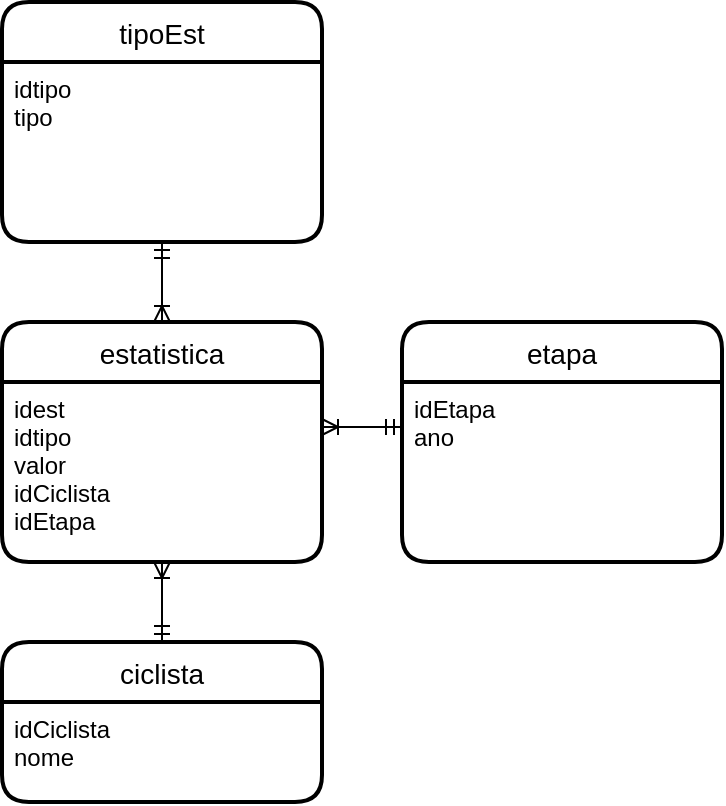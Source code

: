 <mxfile version="20.3.0" type="device"><diagram id="kfclg9TdMqK4zsHsPJw7" name="Página-1"><mxGraphModel dx="1662" dy="857" grid="1" gridSize="10" guides="1" tooltips="1" connect="1" arrows="1" fold="1" page="1" pageScale="1" pageWidth="827" pageHeight="1169" math="0" shadow="0"><root><mxCell id="0"/><mxCell id="1" parent="0"/><mxCell id="IiMJ3bb7sfmdpmFeSOA--1" value="estatistica" style="swimlane;childLayout=stackLayout;horizontal=1;startSize=30;horizontalStack=0;rounded=1;fontSize=14;fontStyle=0;strokeWidth=2;resizeParent=0;resizeLast=1;shadow=0;dashed=0;align=center;" parent="1" vertex="1"><mxGeometry x="170" y="200" width="160" height="120" as="geometry"/></mxCell><mxCell id="IiMJ3bb7sfmdpmFeSOA--2" value="idest&#10;idtipo&#10;valor&#10;idCiclista&#10;idEtapa" style="align=left;strokeColor=none;fillColor=none;spacingLeft=4;fontSize=12;verticalAlign=top;resizable=0;rotatable=0;part=1;" parent="IiMJ3bb7sfmdpmFeSOA--1" vertex="1"><mxGeometry y="30" width="160" height="90" as="geometry"/></mxCell><mxCell id="IiMJ3bb7sfmdpmFeSOA--3" style="edgeStyle=orthogonalEdgeStyle;rounded=0;orthogonalLoop=1;jettySize=auto;html=1;exitX=0.5;exitY=0;exitDx=0;exitDy=0;startArrow=ERmandOne;startFill=0;endArrow=ERoneToMany;endFill=0;" parent="1" source="IiMJ3bb7sfmdpmFeSOA--4" edge="1"><mxGeometry relative="1" as="geometry"><Array as="points"><mxPoint x="250" y="330"/><mxPoint x="250" y="330"/></Array><mxPoint x="250" y="320" as="targetPoint"/></mxGeometry></mxCell><mxCell id="IiMJ3bb7sfmdpmFeSOA--4" value="ciclista" style="swimlane;childLayout=stackLayout;horizontal=1;startSize=30;horizontalStack=0;rounded=1;fontSize=14;fontStyle=0;strokeWidth=2;resizeParent=0;resizeLast=1;shadow=0;dashed=0;align=center;" parent="1" vertex="1"><mxGeometry x="170" y="360" width="160" height="80" as="geometry"/></mxCell><mxCell id="IiMJ3bb7sfmdpmFeSOA--5" value="idCiclista&#10;nome" style="align=left;strokeColor=none;fillColor=none;spacingLeft=4;fontSize=12;verticalAlign=top;resizable=0;rotatable=0;part=1;" parent="IiMJ3bb7sfmdpmFeSOA--4" vertex="1"><mxGeometry y="30" width="160" height="50" as="geometry"/></mxCell><mxCell id="IiMJ3bb7sfmdpmFeSOA--6" value="etapa" style="swimlane;childLayout=stackLayout;horizontal=1;startSize=30;horizontalStack=0;rounded=1;fontSize=14;fontStyle=0;strokeWidth=2;resizeParent=0;resizeLast=1;shadow=0;dashed=0;align=center;" parent="1" vertex="1"><mxGeometry x="370" y="200" width="160" height="120" as="geometry"/></mxCell><mxCell id="IiMJ3bb7sfmdpmFeSOA--7" value="idEtapa&#10;ano" style="align=left;strokeColor=none;fillColor=none;spacingLeft=4;fontSize=12;verticalAlign=top;resizable=0;rotatable=0;part=1;" parent="IiMJ3bb7sfmdpmFeSOA--6" vertex="1"><mxGeometry y="30" width="160" height="90" as="geometry"/></mxCell><mxCell id="IiMJ3bb7sfmdpmFeSOA--8" value="tipoEst" style="swimlane;childLayout=stackLayout;horizontal=1;startSize=30;horizontalStack=0;rounded=1;fontSize=14;fontStyle=0;strokeWidth=2;resizeParent=0;resizeLast=1;shadow=0;dashed=0;align=center;" parent="1" vertex="1"><mxGeometry x="170" y="40" width="160" height="120" as="geometry"/></mxCell><mxCell id="IiMJ3bb7sfmdpmFeSOA--9" value="idtipo&#10;tipo" style="align=left;strokeColor=none;fillColor=none;spacingLeft=4;fontSize=12;verticalAlign=top;resizable=0;rotatable=0;part=1;" parent="IiMJ3bb7sfmdpmFeSOA--8" vertex="1"><mxGeometry y="30" width="160" height="90" as="geometry"/></mxCell><mxCell id="IiMJ3bb7sfmdpmFeSOA--10" style="edgeStyle=orthogonalEdgeStyle;rounded=0;orthogonalLoop=1;jettySize=auto;html=1;exitX=0;exitY=0.25;exitDx=0;exitDy=0;entryX=1;entryY=0.25;entryDx=0;entryDy=0;startArrow=ERmandOne;startFill=0;endArrow=ERoneToMany;endFill=0;" parent="1" source="IiMJ3bb7sfmdpmFeSOA--7" target="IiMJ3bb7sfmdpmFeSOA--2" edge="1"><mxGeometry relative="1" as="geometry"><mxPoint x="430" y="370" as="sourcePoint"/><mxPoint x="260" y="330" as="targetPoint"/></mxGeometry></mxCell><mxCell id="IiMJ3bb7sfmdpmFeSOA--11" style="edgeStyle=orthogonalEdgeStyle;rounded=0;orthogonalLoop=1;jettySize=auto;html=1;exitX=0.5;exitY=1;exitDx=0;exitDy=0;entryX=0.5;entryY=0;entryDx=0;entryDy=0;startArrow=ERmandOne;startFill=0;endArrow=ERoneToMany;endFill=0;" parent="1" source="IiMJ3bb7sfmdpmFeSOA--9" target="IiMJ3bb7sfmdpmFeSOA--1" edge="1"><mxGeometry relative="1" as="geometry"><mxPoint x="489.52" y="266.04" as="sourcePoint"/><mxPoint x="340" y="262.5" as="targetPoint"/></mxGeometry></mxCell></root></mxGraphModel></diagram></mxfile>